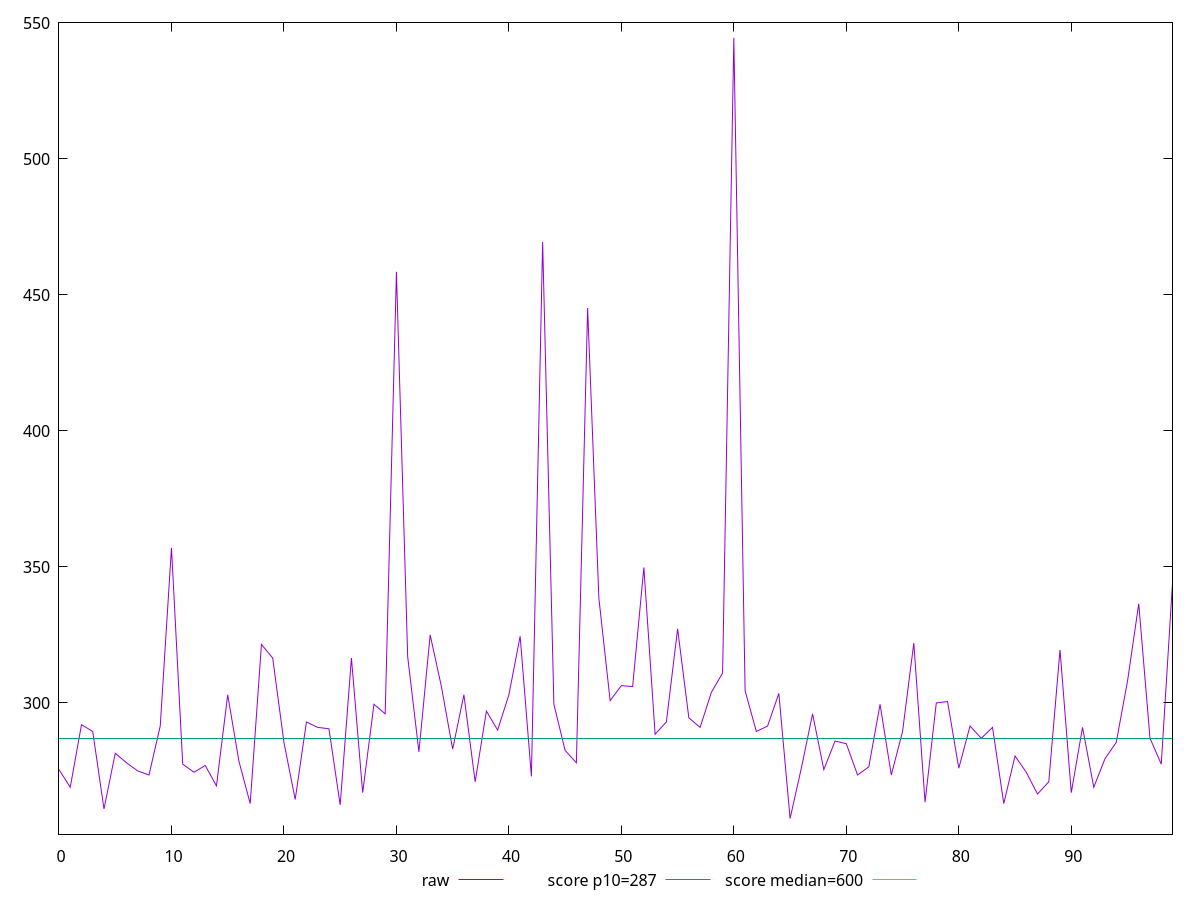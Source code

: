 reset

$raw <<EOF
0 275.5
1 269
2 292
3 289.5
4 261
5 281.5
6 278.0000000000018
7 275
8 273.5
9 291.5
10 357
11 277.4999999999991
12 274.5
13 277
14 269.5
15 303
16 278.5000000000018
17 263.0000000000009
18 321.5
19 316.5
20 285.4999999999991
21 264.5
22 293
23 290.9999999999991
24 290.4999999999982
25 262.5
26 316.4999999999991
27 267
28 299.4999999999982
29 296.0000000000018
30 458.5
31 316.9999999999982
32 282
33 325
34 306
35 283
36 302.9999999999982
37 271
38 297
39 290.02749999999924
40 303
41 324.5
42 273
43 469.5
44 299.5
45 282.5
46 278
47 445.1924999999983
48 338.5
49 300.84549999999945
50 306.3609999999999
51 306
52 349.8059999999996
53 288.5
54 293
55 327.228500000002
56 294.5
57 291
58 303.8680000000004
59 311
60 544.5
61 304.5000000000009
62 289.5
63 291.5
64 303.5
65 257.5
66 276.0000000000018
67 296
68 275.5
69 286
70 285
71 273.5
72 276.5
73 299.4999999999991
74 273.5
75 289.5000000000009
76 322
77 263.5
78 300
79 300.5
80 276
81 291.5
82 287.0000000000009
83 291
84 263
85 280.5
86 274.5
87 266.5
88 271
89 319.5
90 266.9999999999991
91 291
92 269
93 279.5
94 285.5000000000018
95 307.9999999999982
96 336.4479999999976
97 287
98 277.5
99 344
EOF

set key outside below
set xrange [0:99]
set yrange [251.76:550.24]
set trange [251.76:550.24]
set terminal svg size 640, 500 enhanced background rgb 'white'
set output "reprap/total-blocking-time/samples/pages+cached+noexternal/raw/values.svg"

plot $raw title "raw" with line, \
     287 title "score p10=287", \
     600 title "score median=600"

reset
